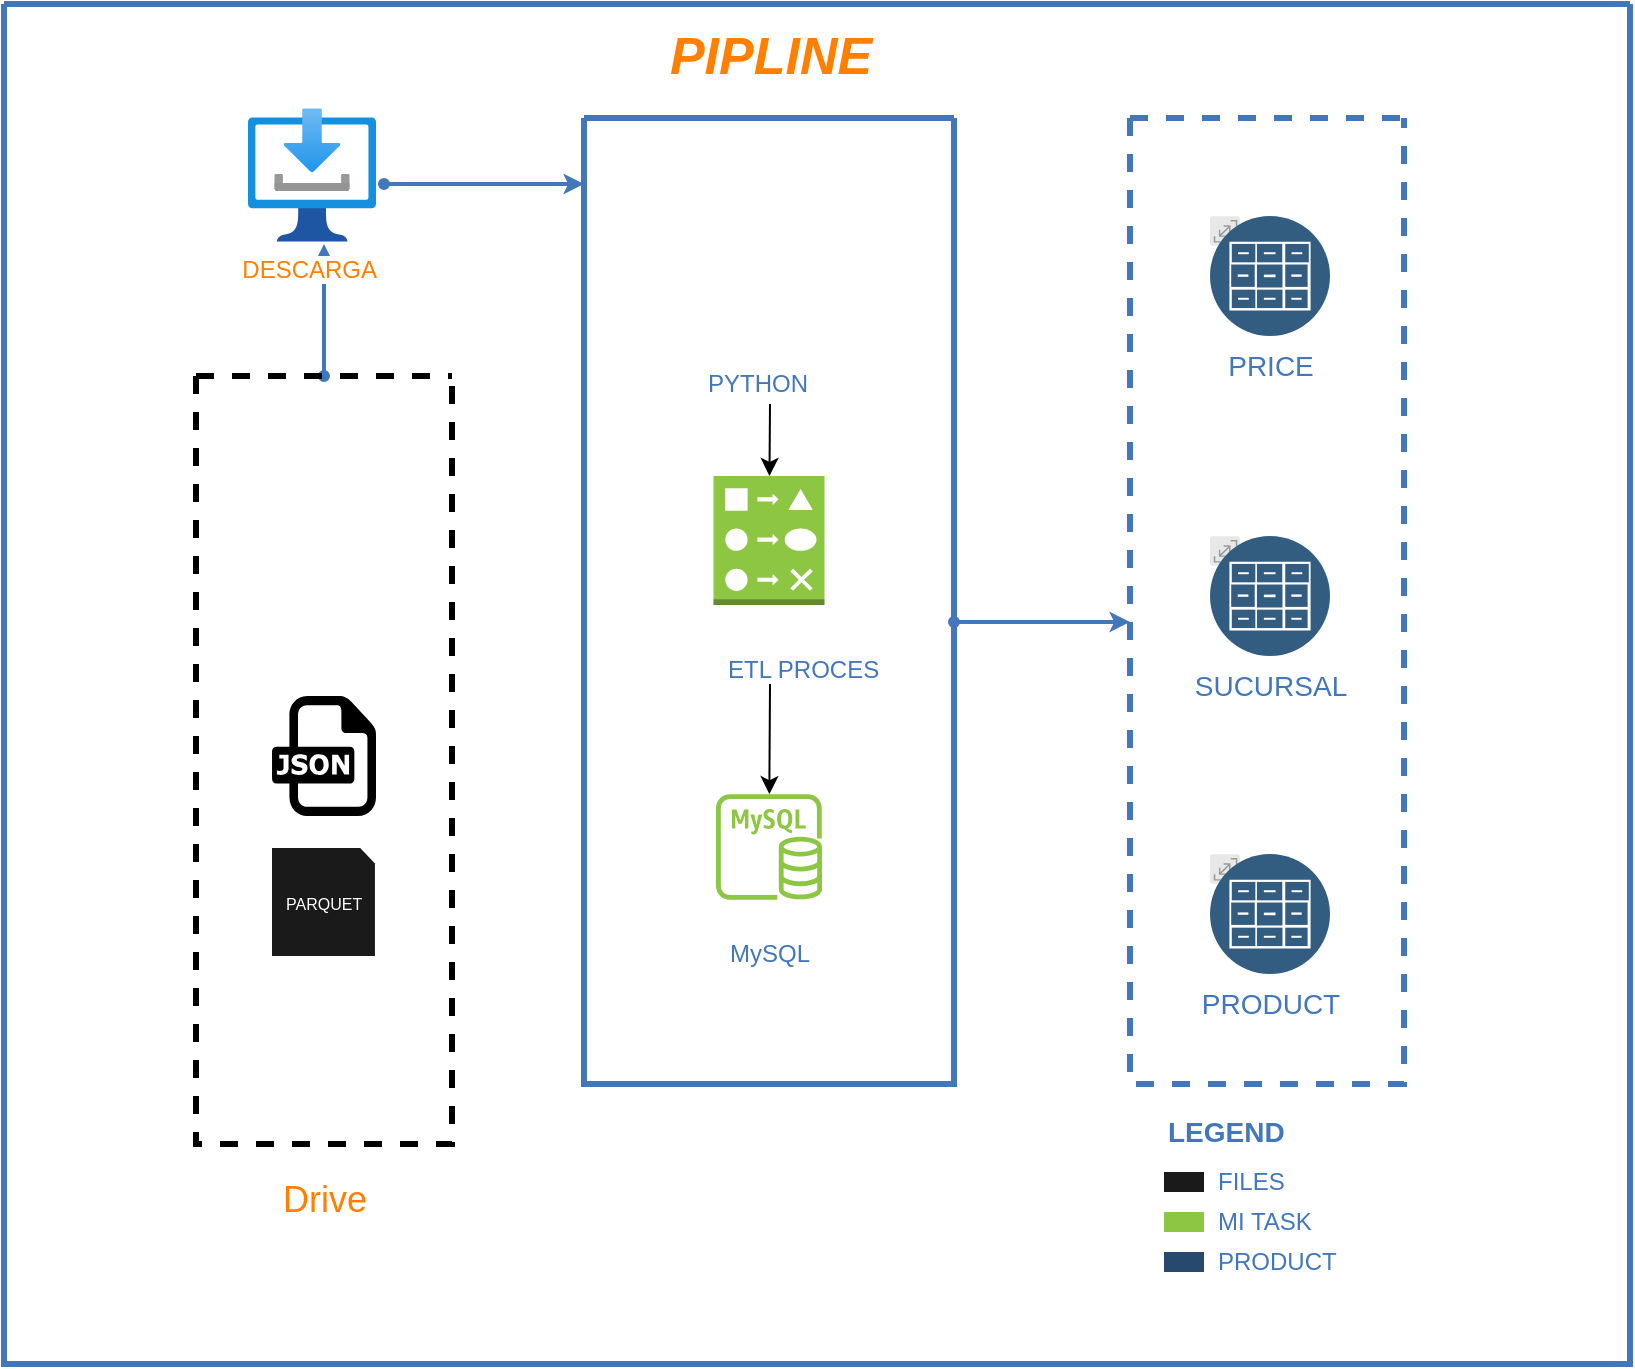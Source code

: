 <mxfile version="20.5.1" type="github">
  <diagram id="0d7cefc2-ccd6-e077-73ed-a8e48b0cddf6" name="Page-1">
    <mxGraphModel dx="1422" dy="737" grid="0" gridSize="10" guides="1" tooltips="1" connect="1" arrows="1" fold="1" page="1" pageScale="1" pageWidth="1169" pageHeight="827" background="#ffffff" math="0" shadow="0">
      <root>
        <mxCell id="0" />
        <mxCell id="1" parent="0" />
        <mxCell id="2" value="" style="swimlane;shadow=0;strokeColor=#4277BB;fillColor=#ffffff;fontColor=#4277BB;align=right;startSize=0;collapsible=0;strokeWidth=3;" parent="1" vertex="1">
          <mxGeometry x="190" y="74" width="813" height="680" as="geometry" />
        </mxCell>
        <mxCell id="103" style="edgeStyle=elbowEdgeStyle;rounded=0;elbow=vertical;html=1;labelBackgroundColor=#ffffff;startArrow=oval;startFill=1;startSize=4;endArrow=classic;endFill=1;endSize=4;jettySize=auto;orthogonalLoop=1;strokeColor=#4277BB;strokeWidth=2;fontSize=14;fontColor=#4277BB;" parent="2" target="77" edge="1">
          <mxGeometry relative="1" as="geometry">
            <mxPoint x="190" y="90" as="sourcePoint" />
          </mxGeometry>
        </mxCell>
        <mxCell id="106" style="edgeStyle=elbowEdgeStyle;rounded=0;elbow=vertical;html=1;entryX=0;entryY=0.522;entryPerimeter=0;labelBackgroundColor=#ffffff;startArrow=oval;startFill=1;startSize=4;endArrow=classic;endFill=1;endSize=4;jettySize=auto;orthogonalLoop=1;strokeColor=#4277BB;strokeWidth=2;fontSize=14;fontColor=#4277BB;" parent="2" source="77" target="79" edge="1">
          <mxGeometry relative="1" as="geometry" />
        </mxCell>
        <mxCell id="104" style="edgeStyle=elbowEdgeStyle;rounded=0;elbow=vertical;html=1;labelBackgroundColor=#ffffff;startArrow=classic;startFill=1;startSize=4;endArrow=oval;endFill=1;endSize=4;jettySize=auto;orthogonalLoop=1;strokeColor=#4277BB;strokeWidth=2;fontSize=14;fontColor=#4277BB;" parent="2" target="28" edge="1">
          <mxGeometry relative="1" as="geometry">
            <mxPoint x="143" y="200" as="targetPoint" />
            <mxPoint x="160" y="120" as="sourcePoint" />
          </mxGeometry>
        </mxCell>
        <mxCell id="6" value="FILES" style="rounded=0;html=1;shadow=0;labelBackgroundColor=none;strokeColor=none;strokeWidth=2;fillColor=#1A1A1A;gradientColor=none;fontSize=12;fontColor=#4277BB;align=left;labelPosition=right;verticalLabelPosition=middle;verticalAlign=middle;spacingLeft=5;" parent="2" vertex="1">
          <mxGeometry x="580" y="584" width="20" height="10" as="geometry" />
        </mxCell>
        <mxCell id="7" value="MI TASK" style="rounded=0;html=1;shadow=0;labelBackgroundColor=none;strokeColor=none;strokeWidth=2;fillColor=#8DC642;gradientColor=none;fontSize=12;fontColor=#4277BB;align=left;labelPosition=right;verticalLabelPosition=middle;verticalAlign=middle;spacingLeft=5;" parent="2" vertex="1">
          <mxGeometry x="580" y="604" width="20" height="10" as="geometry" />
        </mxCell>
        <mxCell id="8" value="PRODUCT" style="rounded=0;html=1;shadow=0;labelBackgroundColor=none;strokeColor=none;strokeWidth=2;fillColor=#27496D;gradientColor=none;fontSize=12;fontColor=#4277BB;align=left;labelPosition=right;verticalLabelPosition=middle;verticalAlign=middle;spacingLeft=5;" parent="2" vertex="1">
          <mxGeometry x="580" y="624" width="20" height="10" as="geometry" />
        </mxCell>
        <mxCell id="13" value="LEGEND" style="text;html=1;align=left;verticalAlign=middle;fontColor=#4277BB;shadow=0;dashed=0;strokeColor=none;fillColor=none;labelBackgroundColor=none;fontStyle=1;fontSize=14;spacingLeft=0;" parent="2" vertex="1">
          <mxGeometry x="580" y="554" width="150" height="20" as="geometry" />
        </mxCell>
        <mxCell id="28" value="" style="swimlane;shadow=0;strokeColor=#000000;fillColor=#ffffff;fontColor=#4277BB;align=right;startSize=0;collapsible=0;strokeWidth=3;dashed=1;" parent="2" vertex="1">
          <mxGeometry x="96" y="186" width="128" height="384" as="geometry" />
        </mxCell>
        <mxCell id="y9YVJhzZgnboRioXDAms-140" value="" style="shape=image;html=1;verticalAlign=middle;verticalLabelPosition=bottom;labelBackgroundColor=none;imageAspect=0;aspect=fixed;image=https://cdn1.iconfinder.com/data/icons/bootstrap-vol-3/16/filetype-txt-128.png;shadow=0;dashed=1;strokeColor=none;fillColor=#EBC01A;align=left;fontColor=#4277BB;fontStyle=1;startSize=0;strokeWidth=2;rounded=0;gradientColor=none;spacingLeft=5;" parent="28" vertex="1">
          <mxGeometry x="37" y="16" width="54" height="54" as="geometry" />
        </mxCell>
        <mxCell id="y9YVJhzZgnboRioXDAms-141" value="" style="shape=image;html=1;verticalAlign=middle;verticalLabelPosition=bottom;labelBackgroundColor=none;imageAspect=0;aspect=fixed;image=https://cdn1.iconfinder.com/data/icons/bootstrap-vol-3/16/filetype-csv-128.png;shadow=0;dashed=1;strokeColor=none;fillColor=#EBC01A;align=left;fontColor=#4277BB;rounded=0;strokeWidth=2;gradientColor=none;spacingLeft=5;" parent="28" vertex="1">
          <mxGeometry x="36.75" y="89" width="54.5" height="54.5" as="geometry" />
        </mxCell>
        <mxCell id="y9YVJhzZgnboRioXDAms-142" value="" style="dashed=0;outlineConnect=0;html=1;align=left;labelPosition=center;verticalLabelPosition=bottom;verticalAlign=middle;shape=mxgraph.weblogos.json;shadow=0;strokeColor=none;fillColor=#EBC01A;fontColor=#4277BB;rounded=0;labelBackgroundColor=none;strokeWidth=2;gradientColor=none;spacingLeft=5;" parent="28" vertex="1">
          <mxGeometry x="38" y="160" width="52" height="60" as="geometry" />
        </mxCell>
        <mxCell id="y9YVJhzZgnboRioXDAms-143" value="&lt;font style=&quot;font-size: 8px;&quot; color=&quot;#ffffff&quot;&gt;PARQUET&lt;/font&gt;" style="whiteSpace=wrap;html=1;shape=mxgraph.basic.document;shadow=0;dashed=1;strokeColor=none;fillColor=#1A1A1A;align=left;fontColor=#4277BB;rounded=0;labelBackgroundColor=none;strokeWidth=2;gradientColor=none;spacingLeft=5;" parent="28" vertex="1">
          <mxGeometry x="38" y="236" width="52" height="54" as="geometry" />
        </mxCell>
        <mxCell id="y9YVJhzZgnboRioXDAms-145" value="" style="shape=image;html=1;verticalAlign=middle;verticalLabelPosition=bottom;labelBackgroundColor=none;imageAspect=0;aspect=fixed;image=https://cdn0.iconfinder.com/data/icons/phosphor-fill-vol-3/256/microsoft-excel-logo-fill-128.png;shadow=0;dashed=1;strokeColor=none;fillColor=#EBC01A;align=left;fontColor=#4277BB;rounded=0;strokeWidth=2;gradientColor=none;spacingLeft=5;" parent="28" vertex="1">
          <mxGeometry x="24" y="296" width="80" height="80" as="geometry" />
        </mxCell>
        <mxCell id="77" value="" style="swimlane;shadow=0;strokeColor=#4277BB;fillColor=#ffffff;fontColor=#4277BB;align=right;startSize=0;collapsible=0;strokeWidth=3;" parent="2" vertex="1">
          <mxGeometry x="290" y="57" width="185" height="483" as="geometry" />
        </mxCell>
        <mxCell id="y9YVJhzZgnboRioXDAms-106" value="PYTHON" style="shape=image;html=1;verticalAlign=middle;verticalLabelPosition=bottom;labelBackgroundColor=none;imageAspect=0;aspect=fixed;image=https://cdn2.iconfinder.com/data/icons/boxicons-logos/24/bxl-python-128.png;align=left;fillColor=#8DC642;strokeColor=none;fontColor=#4277BB;rounded=0;shadow=0;strokeWidth=2;gradientColor=none;spacingLeft=5;dashed=0;" parent="77" vertex="1">
          <mxGeometry x="55" y="20.5" width="75" height="75" as="geometry" />
        </mxCell>
        <mxCell id="y9YVJhzZgnboRioXDAms-107" value="MySQL" style="sketch=0;outlineConnect=0;fontColor=#4277BB;gradientColor=none;fillColor=#8DC642;strokeColor=none;dashed=0;verticalLabelPosition=bottom;verticalAlign=middle;align=left;html=1;fontSize=12;fontStyle=0;aspect=fixed;pointerEvents=1;shape=mxgraph.aws4.rds_mysql_instance;shadow=0;rounded=0;labelBackgroundColor=none;strokeWidth=2;spacingLeft=5;" parent="77" vertex="1">
          <mxGeometry x="66" y="338" width="53" height="53" as="geometry" />
        </mxCell>
        <mxCell id="y9YVJhzZgnboRioXDAms-139" value="ETL PROCES" style="outlineConnect=0;dashed=0;verticalLabelPosition=bottom;verticalAlign=middle;align=left;html=1;shape=mxgraph.aws3.change_set;fillColor=#8DC642;gradientColor=none;shadow=0;strokeColor=none;fontColor=#4277BB;rounded=0;labelBackgroundColor=none;strokeWidth=2;spacingLeft=5;" parent="77" vertex="1">
          <mxGeometry x="64.75" y="179" width="55.5" height="64.5" as="geometry" />
        </mxCell>
        <mxCell id="KUpmJ2HQixmpIvXMZ3Co-107" value="" style="endArrow=classic;html=1;rounded=0;fontSize=26;fontColor=#FF8000;" edge="1" parent="77" target="y9YVJhzZgnboRioXDAms-139">
          <mxGeometry width="50" height="50" relative="1" as="geometry">
            <mxPoint x="93" y="143" as="sourcePoint" />
            <mxPoint x="128" y="215" as="targetPoint" />
          </mxGeometry>
        </mxCell>
        <mxCell id="KUpmJ2HQixmpIvXMZ3Co-108" value="" style="endArrow=classic;html=1;rounded=0;fontSize=26;fontColor=#FF8000;" edge="1" parent="77" target="y9YVJhzZgnboRioXDAms-107">
          <mxGeometry width="50" height="50" relative="1" as="geometry">
            <mxPoint x="93" y="283" as="sourcePoint" />
            <mxPoint x="102.736" y="190" as="targetPoint" />
          </mxGeometry>
        </mxCell>
        <mxCell id="79" value="" style="swimlane;shadow=0;strokeColor=#4277BB;fillColor=#ffffff;fontColor=#4277BB;align=right;startSize=0;collapsible=0;strokeWidth=3;dashed=1;" parent="2" vertex="1">
          <mxGeometry x="563" y="57" width="137" height="483" as="geometry" />
        </mxCell>
        <mxCell id="93" value="" style="group;fontSize=14;fontColor=#4277BB;labelBackgroundColor=#ffffff;" parent="79" vertex="1" connectable="0">
          <mxGeometry x="40" y="49" width="60" height="60" as="geometry" />
        </mxCell>
        <mxCell id="94" value="" style="aspect=fixed;perimeter=ellipsePerimeter;html=1;align=center;shadow=0;dashed=0;image;image=img/lib/ibm/miscellaneous/scalable.svg;rounded=1;labelBackgroundColor=none;strokeColor=#666666;strokeWidth=3;fillColor=#C2952D;gradientColor=none;fontSize=14;fontColor=#4277BB;" parent="93" vertex="1">
          <mxGeometry width="15" height="15" as="geometry" />
        </mxCell>
        <mxCell id="95" value="PRICE" style="aspect=fixed;perimeter=ellipsePerimeter;html=1;align=center;shadow=0;dashed=0;image;image=img/lib/ibm/data/file_repository.svg;rounded=1;labelBackgroundColor=none;strokeColor=#666666;strokeWidth=3;fillColor=#C2952D;gradientColor=none;fontSize=14;fontColor=#4277BB;" parent="93" vertex="1">
          <mxGeometry width="60" height="60" as="geometry" />
        </mxCell>
        <mxCell id="96" value="" style="group;fontSize=14;fontColor=#4277BB;labelBackgroundColor=#ffffff;" parent="79" vertex="1" connectable="0">
          <mxGeometry x="40" y="209" width="60" height="60" as="geometry" />
        </mxCell>
        <mxCell id="97" value="" style="aspect=fixed;perimeter=ellipsePerimeter;html=1;align=center;shadow=0;dashed=0;image;image=img/lib/ibm/miscellaneous/scalable.svg;rounded=1;labelBackgroundColor=none;strokeColor=#666666;strokeWidth=3;fillColor=#C2952D;gradientColor=none;fontSize=14;fontColor=#4277BB;" parent="96" vertex="1">
          <mxGeometry width="15" height="15" as="geometry" />
        </mxCell>
        <mxCell id="98" value="SUCURSAL" style="aspect=fixed;perimeter=ellipsePerimeter;html=1;align=center;shadow=0;dashed=0;image;image=img/lib/ibm/data/file_repository.svg;rounded=1;labelBackgroundColor=none;strokeColor=#666666;strokeWidth=3;fillColor=#C2952D;gradientColor=none;fontSize=14;fontColor=#4277BB;" parent="96" vertex="1">
          <mxGeometry width="60" height="60" as="geometry" />
        </mxCell>
        <mxCell id="99" value="" style="group;fontSize=14;fontColor=#4277BB;labelBackgroundColor=#ffffff;" parent="79" vertex="1" connectable="0">
          <mxGeometry x="40" y="368" width="60" height="60" as="geometry" />
        </mxCell>
        <mxCell id="100" value="" style="aspect=fixed;perimeter=ellipsePerimeter;html=1;align=center;shadow=0;dashed=0;image;image=img/lib/ibm/miscellaneous/scalable.svg;rounded=1;labelBackgroundColor=none;strokeColor=#666666;strokeWidth=3;fillColor=#C2952D;gradientColor=none;fontSize=14;fontColor=#4277BB;" parent="99" vertex="1">
          <mxGeometry width="15" height="15" as="geometry" />
        </mxCell>
        <mxCell id="101" value="PRODUCT" style="aspect=fixed;perimeter=ellipsePerimeter;html=1;align=center;shadow=0;dashed=0;image;image=img/lib/ibm/data/file_repository.svg;rounded=1;labelBackgroundColor=none;strokeColor=#666666;strokeWidth=3;fillColor=#C2952D;gradientColor=none;fontSize=14;fontColor=#4277BB;" parent="99" vertex="1">
          <mxGeometry width="60" height="60" as="geometry" />
        </mxCell>
        <mxCell id="KUpmJ2HQixmpIvXMZ3Co-106" value="&lt;font style=&quot;font-size: 26px;&quot;&gt;PIPLINE&lt;/font&gt;" style="text;html=1;align=center;verticalAlign=middle;resizable=0;points=[];autosize=1;strokeColor=none;fillColor=none;fontStyle=3;fontColor=#FF8000;" vertex="1" parent="2">
          <mxGeometry x="322.5" y="6" width="120" height="40" as="geometry" />
        </mxCell>
        <mxCell id="KUpmJ2HQixmpIvXMZ3Co-110" value="DESCARGA&amp;nbsp;" style="aspect=fixed;html=1;points=[];align=center;image;fontSize=12;image=img/lib/azure2/general/Download.svg;fontColor=#FF8000;" vertex="1" parent="2">
          <mxGeometry x="122" y="52" width="64" height="67" as="geometry" />
        </mxCell>
        <mxCell id="KUpmJ2HQixmpIvXMZ3Co-111" value="&lt;font style=&quot;font-size: 18px;&quot;&gt;Drive&lt;/font&gt;" style="text;html=1;align=center;verticalAlign=middle;resizable=0;points=[];autosize=1;strokeColor=none;fillColor=none;fontSize=26;fontColor=#FF8000;" vertex="1" parent="2">
          <mxGeometry x="130" y="573" width="60" height="43" as="geometry" />
        </mxCell>
      </root>
    </mxGraphModel>
  </diagram>
</mxfile>
